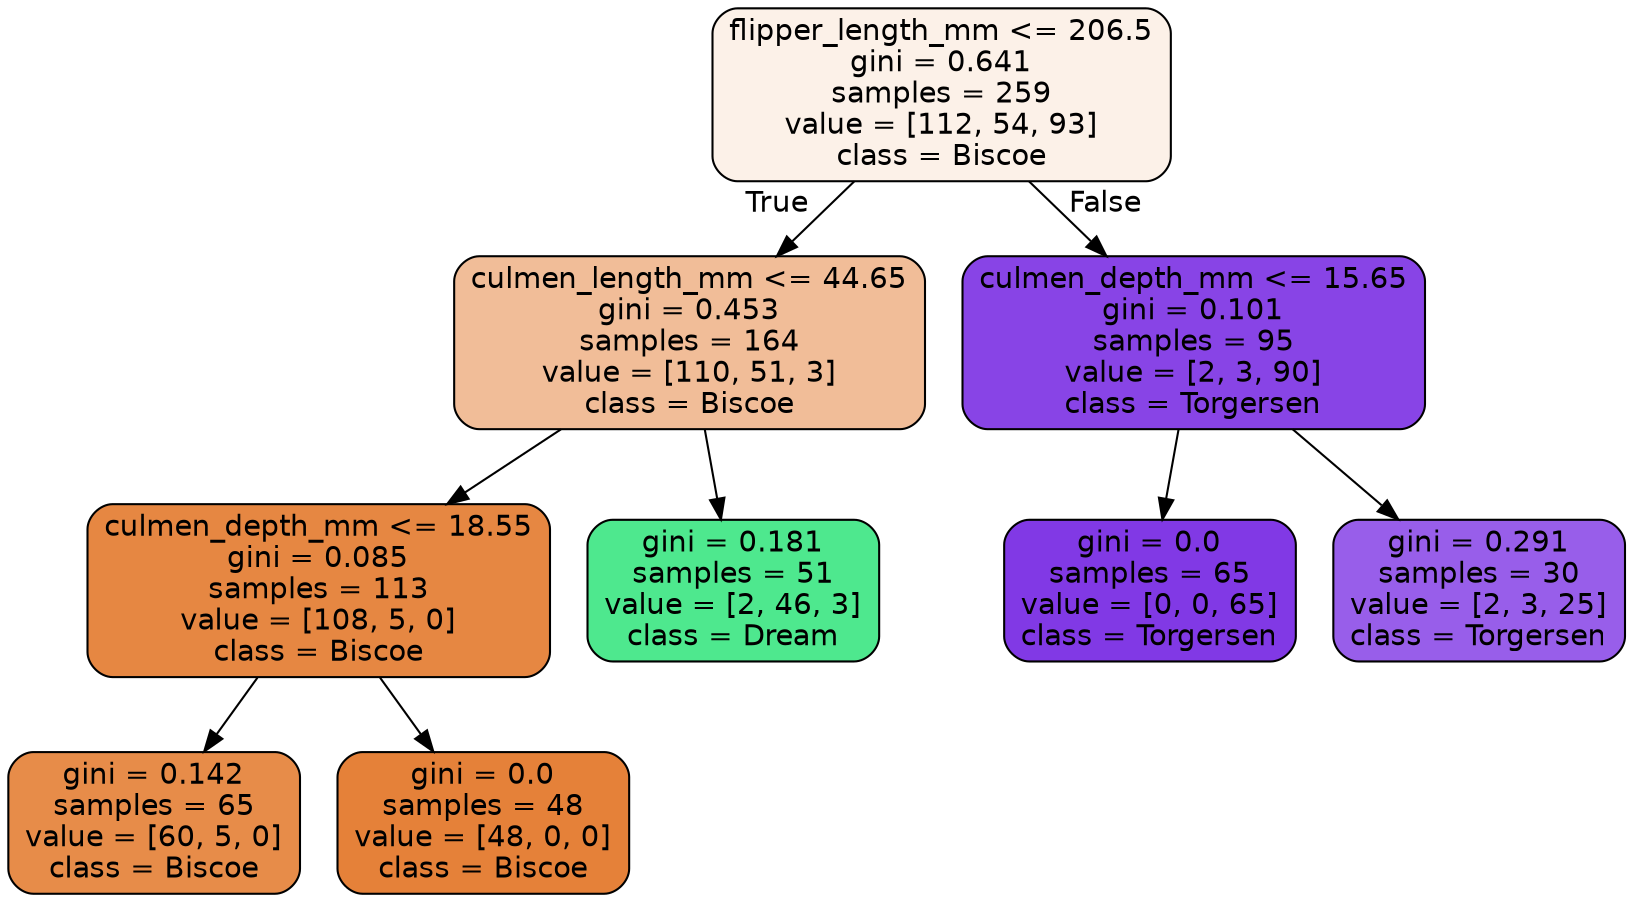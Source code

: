 digraph Tree {
node [shape=box, style="filled, rounded", color="black", fontname="helvetica"] ;
edge [fontname="helvetica"] ;
0 [label="flipper_length_mm <= 206.5\ngini = 0.641\nsamples = 259\nvalue = [112, 54, 93]\nclass = Biscoe", fillcolor="#fcf1e8"] ;
1 [label="culmen_length_mm <= 44.65\ngini = 0.453\nsamples = 164\nvalue = [110, 51, 3]\nclass = Biscoe", fillcolor="#f1bd98"] ;
0 -> 1 [labeldistance=2.5, labelangle=45, headlabel="True"] ;
2 [label="culmen_depth_mm <= 18.55\ngini = 0.085\nsamples = 113\nvalue = [108, 5, 0]\nclass = Biscoe", fillcolor="#e68742"] ;
1 -> 2 ;
3 [label="gini = 0.142\nsamples = 65\nvalue = [60, 5, 0]\nclass = Biscoe", fillcolor="#e78c49"] ;
2 -> 3 ;
4 [label="gini = 0.0\nsamples = 48\nvalue = [48, 0, 0]\nclass = Biscoe", fillcolor="#e58139"] ;
2 -> 4 ;
5 [label="gini = 0.181\nsamples = 51\nvalue = [2, 46, 3]\nclass = Dream", fillcolor="#4ee88e"] ;
1 -> 5 ;
6 [label="culmen_depth_mm <= 15.65\ngini = 0.101\nsamples = 95\nvalue = [2, 3, 90]\nclass = Torgersen", fillcolor="#8844e6"] ;
0 -> 6 [labeldistance=2.5, labelangle=-45, headlabel="False"] ;
7 [label="gini = 0.0\nsamples = 65\nvalue = [0, 0, 65]\nclass = Torgersen", fillcolor="#8139e5"] ;
6 -> 7 ;
8 [label="gini = 0.291\nsamples = 30\nvalue = [2, 3, 25]\nclass = Torgersen", fillcolor="#985eea"] ;
6 -> 8 ;
}